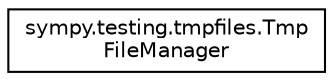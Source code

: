 digraph "Graphical Class Hierarchy"
{
 // LATEX_PDF_SIZE
  edge [fontname="Helvetica",fontsize="10",labelfontname="Helvetica",labelfontsize="10"];
  node [fontname="Helvetica",fontsize="10",shape=record];
  rankdir="LR";
  Node0 [label="sympy.testing.tmpfiles.Tmp\lFileManager",height=0.2,width=0.4,color="black", fillcolor="white", style="filled",URL="$classsympy_1_1testing_1_1tmpfiles_1_1TmpFileManager.html",tooltip=" "];
}

